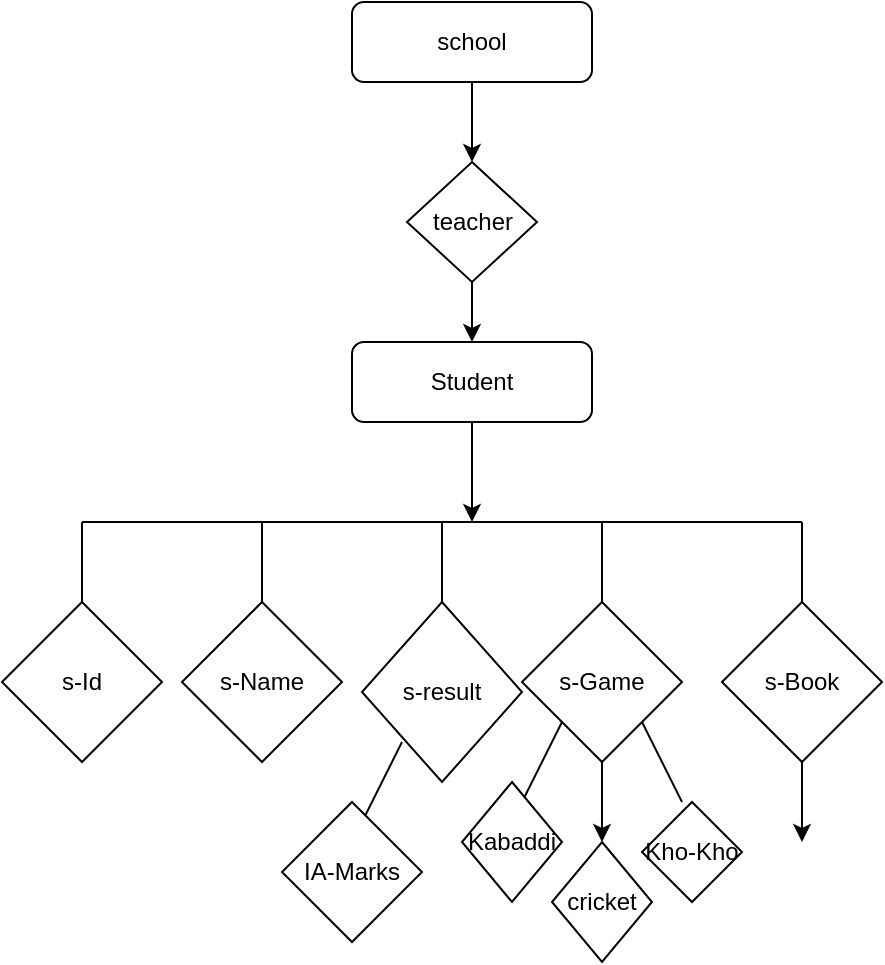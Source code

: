 <mxfile version="23.1.1" type="device">
  <diagram id="R2lEEEUBdFMjLlhIrx00" name="Page-1">
    <mxGraphModel dx="880" dy="468" grid="1" gridSize="10" guides="1" tooltips="1" connect="1" arrows="1" fold="1" page="1" pageScale="1" pageWidth="850" pageHeight="1100" math="0" shadow="0" extFonts="Permanent Marker^https://fonts.googleapis.com/css?family=Permanent+Marker">
      <root>
        <mxCell id="0" />
        <mxCell id="1" parent="0" />
        <mxCell id="Pzz6Evy_gwkti_ofxHVr-2" style="edgeStyle=orthogonalEdgeStyle;rounded=0;orthogonalLoop=1;jettySize=auto;html=1;" edge="1" parent="1" source="Pzz6Evy_gwkti_ofxHVr-1">
          <mxGeometry relative="1" as="geometry">
            <mxPoint x="365" y="200" as="targetPoint" />
          </mxGeometry>
        </mxCell>
        <mxCell id="Pzz6Evy_gwkti_ofxHVr-1" value="school" style="rounded=1;whiteSpace=wrap;html=1;" vertex="1" parent="1">
          <mxGeometry x="305" y="120" width="120" height="40" as="geometry" />
        </mxCell>
        <mxCell id="Pzz6Evy_gwkti_ofxHVr-4" style="edgeStyle=orthogonalEdgeStyle;rounded=0;orthogonalLoop=1;jettySize=auto;html=1;" edge="1" parent="1" source="Pzz6Evy_gwkti_ofxHVr-3">
          <mxGeometry relative="1" as="geometry">
            <mxPoint x="365" y="290" as="targetPoint" />
          </mxGeometry>
        </mxCell>
        <mxCell id="Pzz6Evy_gwkti_ofxHVr-3" value="teacher" style="rhombus;whiteSpace=wrap;html=1;" vertex="1" parent="1">
          <mxGeometry x="332.5" y="200" width="65" height="60" as="geometry" />
        </mxCell>
        <mxCell id="Pzz6Evy_gwkti_ofxHVr-6" style="edgeStyle=orthogonalEdgeStyle;rounded=0;orthogonalLoop=1;jettySize=auto;html=1;" edge="1" parent="1" source="Pzz6Evy_gwkti_ofxHVr-5">
          <mxGeometry relative="1" as="geometry">
            <mxPoint x="365" y="380" as="targetPoint" />
          </mxGeometry>
        </mxCell>
        <mxCell id="Pzz6Evy_gwkti_ofxHVr-5" value="Student" style="rounded=1;whiteSpace=wrap;html=1;" vertex="1" parent="1">
          <mxGeometry x="305" y="290" width="120" height="40" as="geometry" />
        </mxCell>
        <mxCell id="Pzz6Evy_gwkti_ofxHVr-7" value="" style="endArrow=none;html=1;rounded=0;" edge="1" parent="1">
          <mxGeometry width="50" height="50" relative="1" as="geometry">
            <mxPoint x="170" y="380" as="sourcePoint" />
            <mxPoint x="530" y="380" as="targetPoint" />
          </mxGeometry>
        </mxCell>
        <mxCell id="Pzz6Evy_gwkti_ofxHVr-8" value="" style="endArrow=none;html=1;rounded=0;" edge="1" parent="1">
          <mxGeometry width="50" height="50" relative="1" as="geometry">
            <mxPoint x="170" y="420" as="sourcePoint" />
            <mxPoint x="170" y="380" as="targetPoint" />
          </mxGeometry>
        </mxCell>
        <mxCell id="Pzz6Evy_gwkti_ofxHVr-9" value="" style="endArrow=none;html=1;rounded=0;" edge="1" parent="1">
          <mxGeometry width="50" height="50" relative="1" as="geometry">
            <mxPoint x="260" y="380" as="sourcePoint" />
            <mxPoint x="260" y="420" as="targetPoint" />
          </mxGeometry>
        </mxCell>
        <mxCell id="Pzz6Evy_gwkti_ofxHVr-10" value="" style="endArrow=none;html=1;rounded=0;" edge="1" parent="1">
          <mxGeometry width="50" height="50" relative="1" as="geometry">
            <mxPoint x="350" y="380" as="sourcePoint" />
            <mxPoint x="350" y="420" as="targetPoint" />
          </mxGeometry>
        </mxCell>
        <mxCell id="Pzz6Evy_gwkti_ofxHVr-11" value="" style="endArrow=none;html=1;rounded=0;" edge="1" parent="1">
          <mxGeometry width="50" height="50" relative="1" as="geometry">
            <mxPoint x="430" y="380" as="sourcePoint" />
            <mxPoint x="430" y="420" as="targetPoint" />
          </mxGeometry>
        </mxCell>
        <mxCell id="Pzz6Evy_gwkti_ofxHVr-12" value="" style="endArrow=none;html=1;rounded=0;" edge="1" parent="1">
          <mxGeometry width="50" height="50" relative="1" as="geometry">
            <mxPoint x="530" y="380" as="sourcePoint" />
            <mxPoint x="530" y="420" as="targetPoint" />
          </mxGeometry>
        </mxCell>
        <mxCell id="Pzz6Evy_gwkti_ofxHVr-13" value="s-Id" style="rhombus;whiteSpace=wrap;html=1;" vertex="1" parent="1">
          <mxGeometry x="130" y="420" width="80" height="80" as="geometry" />
        </mxCell>
        <mxCell id="Pzz6Evy_gwkti_ofxHVr-14" value="s-Name" style="rhombus;whiteSpace=wrap;html=1;" vertex="1" parent="1">
          <mxGeometry x="220" y="420" width="80" height="80" as="geometry" />
        </mxCell>
        <mxCell id="Pzz6Evy_gwkti_ofxHVr-15" value="s-result" style="rhombus;whiteSpace=wrap;html=1;" vertex="1" parent="1">
          <mxGeometry x="310" y="420" width="80" height="90" as="geometry" />
        </mxCell>
        <mxCell id="Pzz6Evy_gwkti_ofxHVr-20" style="edgeStyle=orthogonalEdgeStyle;rounded=0;orthogonalLoop=1;jettySize=auto;html=1;" edge="1" parent="1" source="Pzz6Evy_gwkti_ofxHVr-16">
          <mxGeometry relative="1" as="geometry">
            <mxPoint x="430" y="540" as="targetPoint" />
          </mxGeometry>
        </mxCell>
        <mxCell id="Pzz6Evy_gwkti_ofxHVr-16" value="s-Game" style="rhombus;whiteSpace=wrap;html=1;" vertex="1" parent="1">
          <mxGeometry x="390" y="420" width="80" height="80" as="geometry" />
        </mxCell>
        <mxCell id="Pzz6Evy_gwkti_ofxHVr-21" style="edgeStyle=orthogonalEdgeStyle;rounded=0;orthogonalLoop=1;jettySize=auto;html=1;" edge="1" parent="1" source="Pzz6Evy_gwkti_ofxHVr-17">
          <mxGeometry relative="1" as="geometry">
            <mxPoint x="530" y="540" as="targetPoint" />
          </mxGeometry>
        </mxCell>
        <mxCell id="Pzz6Evy_gwkti_ofxHVr-17" value="s-Book" style="rhombus;whiteSpace=wrap;html=1;" vertex="1" parent="1">
          <mxGeometry x="490" y="420" width="80" height="80" as="geometry" />
        </mxCell>
        <mxCell id="Pzz6Evy_gwkti_ofxHVr-23" value="" style="endArrow=none;html=1;rounded=0;" edge="1" parent="1">
          <mxGeometry width="50" height="50" relative="1" as="geometry">
            <mxPoint x="390" y="520" as="sourcePoint" />
            <mxPoint x="410" y="480" as="targetPoint" />
          </mxGeometry>
        </mxCell>
        <mxCell id="Pzz6Evy_gwkti_ofxHVr-24" value="" style="endArrow=none;html=1;rounded=0;entryX=1;entryY=1;entryDx=0;entryDy=0;" edge="1" parent="1" target="Pzz6Evy_gwkti_ofxHVr-16">
          <mxGeometry width="50" height="50" relative="1" as="geometry">
            <mxPoint x="470" y="520" as="sourcePoint" />
            <mxPoint x="500" y="500" as="targetPoint" />
          </mxGeometry>
        </mxCell>
        <mxCell id="Pzz6Evy_gwkti_ofxHVr-25" value="Kabaddi" style="rhombus;whiteSpace=wrap;html=1;" vertex="1" parent="1">
          <mxGeometry x="360" y="510" width="50" height="60" as="geometry" />
        </mxCell>
        <mxCell id="Pzz6Evy_gwkti_ofxHVr-26" value="Kho-Kho" style="rhombus;whiteSpace=wrap;html=1;" vertex="1" parent="1">
          <mxGeometry x="450" y="520" width="50" height="50" as="geometry" />
        </mxCell>
        <mxCell id="Pzz6Evy_gwkti_ofxHVr-27" value="cricket" style="rhombus;whiteSpace=wrap;html=1;" vertex="1" parent="1">
          <mxGeometry x="405" y="540" width="50" height="60" as="geometry" />
        </mxCell>
        <mxCell id="Pzz6Evy_gwkti_ofxHVr-31" value="" style="endArrow=none;html=1;rounded=0;" edge="1" parent="1">
          <mxGeometry width="50" height="50" relative="1" as="geometry">
            <mxPoint x="310" y="530" as="sourcePoint" />
            <mxPoint x="330" y="490" as="targetPoint" />
          </mxGeometry>
        </mxCell>
        <mxCell id="Pzz6Evy_gwkti_ofxHVr-32" value="IA-Marks" style="rhombus;whiteSpace=wrap;html=1;" vertex="1" parent="1">
          <mxGeometry x="270" y="520" width="70" height="70" as="geometry" />
        </mxCell>
      </root>
    </mxGraphModel>
  </diagram>
</mxfile>
